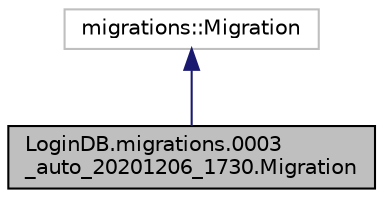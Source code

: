 digraph "LoginDB.migrations.0003_auto_20201206_1730.Migration"
{
 // LATEX_PDF_SIZE
  edge [fontname="Helvetica",fontsize="10",labelfontname="Helvetica",labelfontsize="10"];
  node [fontname="Helvetica",fontsize="10",shape=record];
  Node1 [label="LoginDB.migrations.0003\l_auto_20201206_1730.Migration",height=0.2,width=0.4,color="black", fillcolor="grey75", style="filled", fontcolor="black",tooltip=" "];
  Node2 -> Node1 [dir="back",color="midnightblue",fontsize="10",style="solid",fontname="Helvetica"];
  Node2 [label="migrations::Migration",height=0.2,width=0.4,color="grey75", fillcolor="white", style="filled",tooltip=" "];
}
